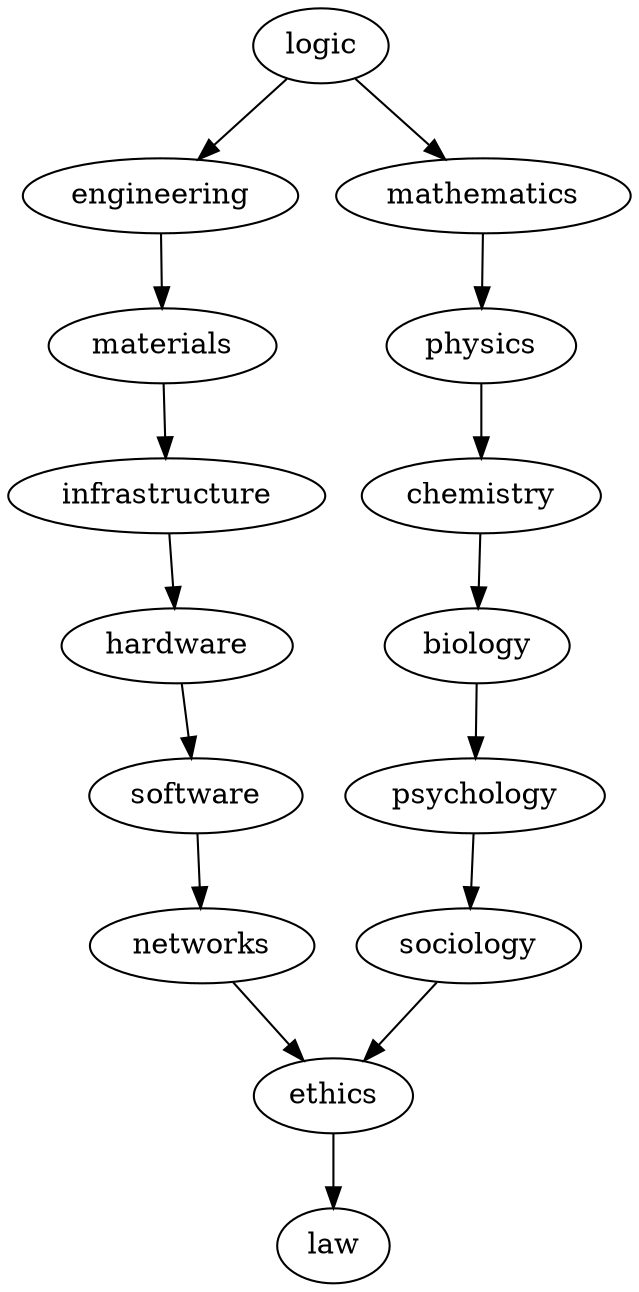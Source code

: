 digraph G {
    # format: generic -> specific
    logic -> engineering -> materials -> infrastructure -> hardware -> software   -> networks  -> ethics
                                                                                                  ethics -> law
    logic -> mathematics -> physics   -> chemistry      -> biology  -> psychology -> sociology -> ethics

    /*
    engineering -> "1"
    mathematics -> "1"
    materials -> "2"
    physics -> "2"
    infrastructure -> "3"
    chemistry -> "3"
    hardware -> "Medicine?"
    biology -> "Medicine?"
    software -> "Computer Science?"
    psychology -> "Computer Science?"

    /*
      "computer science"
      "engineering science"
      "network science"
      ecology
      geology
      meteorology
      electrical engineering
      statistics
      law
      economics
      ethics
      psychiatry
      astronomy
      philosophy
      medicine
    */
}
